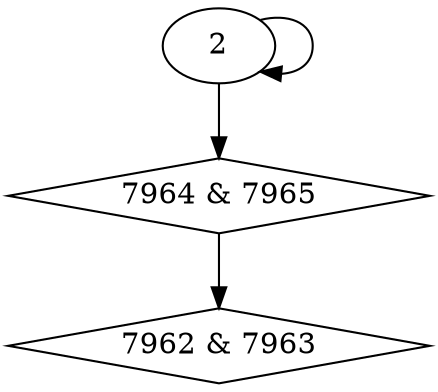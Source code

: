 digraph {
0 [label = "7962 & 7963", shape = diamond];
1 [label = "7964 & 7965", shape = diamond];
1 -> 0;
2 -> 1;
2 -> 2;
}

